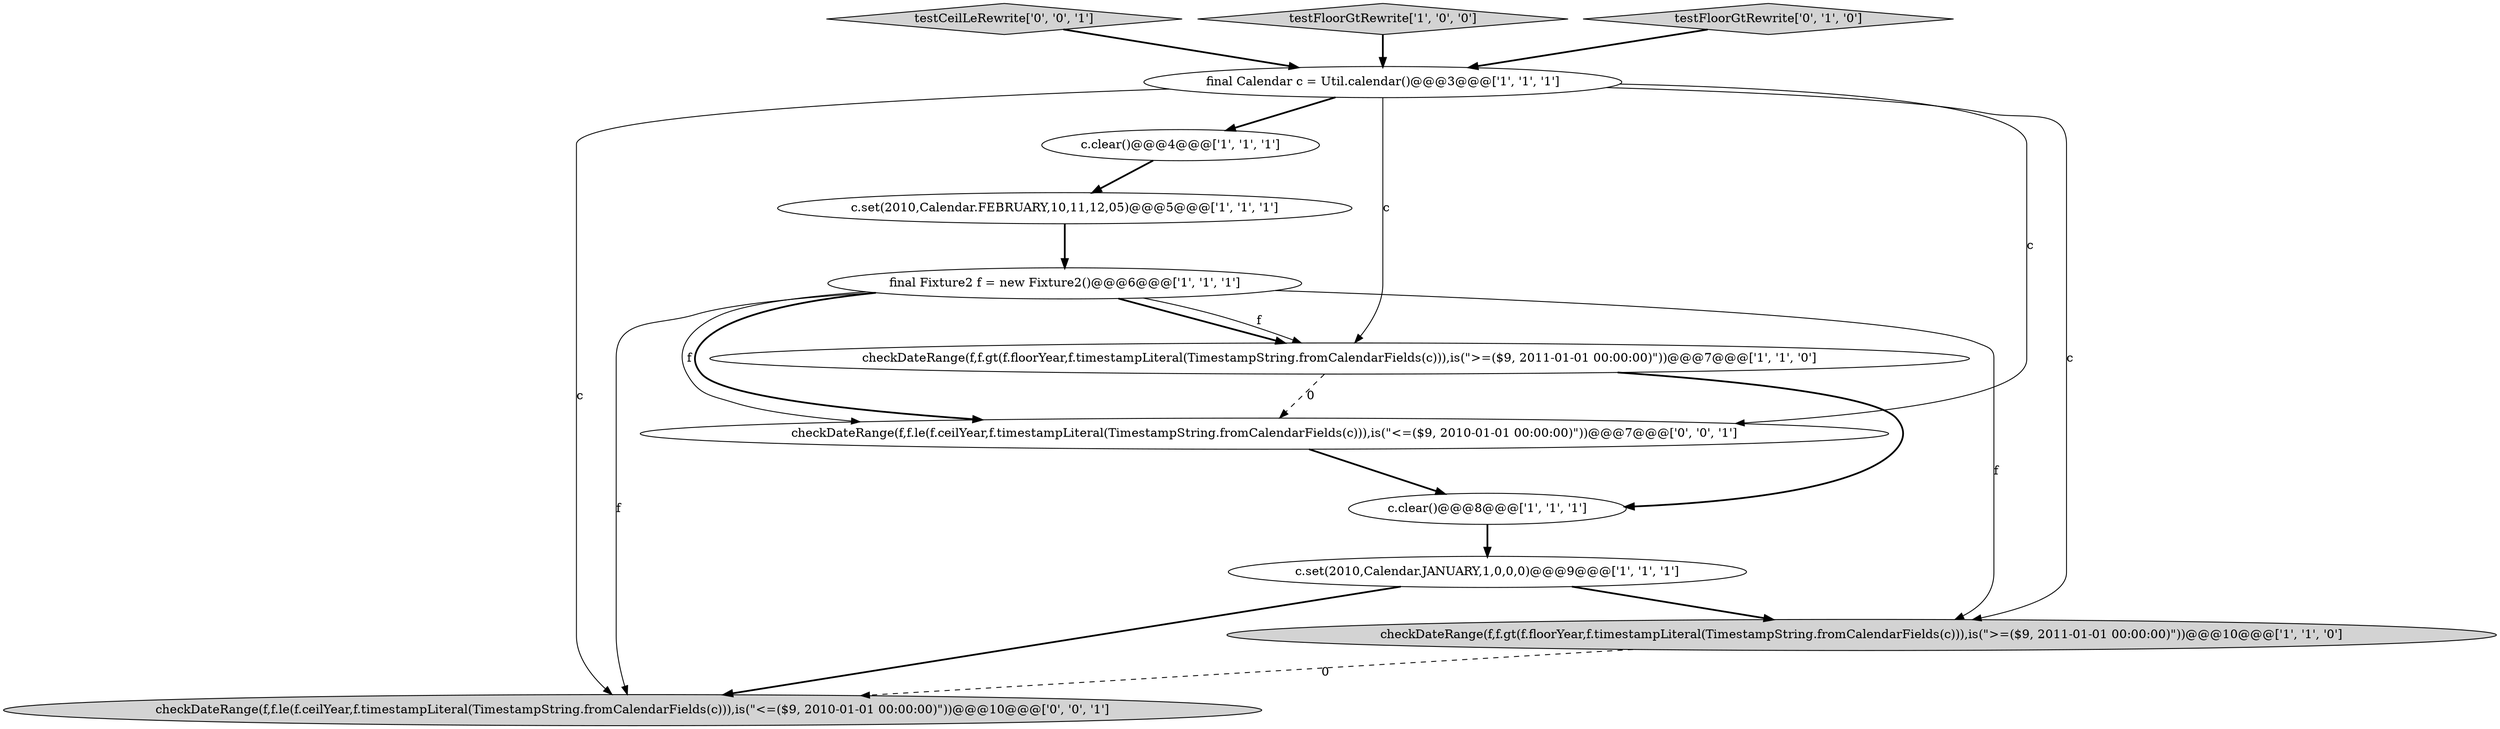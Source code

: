 digraph {
12 [style = filled, label = "testCeilLeRewrite['0', '0', '1']", fillcolor = lightgray, shape = diamond image = "AAA0AAABBB3BBB"];
4 [style = filled, label = "c.clear()@@@4@@@['1', '1', '1']", fillcolor = white, shape = ellipse image = "AAA0AAABBB1BBB"];
1 [style = filled, label = "final Calendar c = Util.calendar()@@@3@@@['1', '1', '1']", fillcolor = white, shape = ellipse image = "AAA0AAABBB1BBB"];
0 [style = filled, label = "final Fixture2 f = new Fixture2()@@@6@@@['1', '1', '1']", fillcolor = white, shape = ellipse image = "AAA0AAABBB1BBB"];
6 [style = filled, label = "c.clear()@@@8@@@['1', '1', '1']", fillcolor = white, shape = ellipse image = "AAA0AAABBB1BBB"];
5 [style = filled, label = "c.set(2010,Calendar.FEBRUARY,10,11,12,05)@@@5@@@['1', '1', '1']", fillcolor = white, shape = ellipse image = "AAA0AAABBB1BBB"];
11 [style = filled, label = "checkDateRange(f,f.le(f.ceilYear,f.timestampLiteral(TimestampString.fromCalendarFields(c))),is(\"<=($9, 2010-01-01 00:00:00)\"))@@@7@@@['0', '0', '1']", fillcolor = white, shape = ellipse image = "AAA0AAABBB3BBB"];
8 [style = filled, label = "checkDateRange(f,f.gt(f.floorYear,f.timestampLiteral(TimestampString.fromCalendarFields(c))),is(\">=($9, 2011-01-01 00:00:00)\"))@@@10@@@['1', '1', '0']", fillcolor = lightgray, shape = ellipse image = "AAA0AAABBB1BBB"];
7 [style = filled, label = "testFloorGtRewrite['1', '0', '0']", fillcolor = lightgray, shape = diamond image = "AAA0AAABBB1BBB"];
2 [style = filled, label = "checkDateRange(f,f.gt(f.floorYear,f.timestampLiteral(TimestampString.fromCalendarFields(c))),is(\">=($9, 2011-01-01 00:00:00)\"))@@@7@@@['1', '1', '0']", fillcolor = white, shape = ellipse image = "AAA0AAABBB1BBB"];
10 [style = filled, label = "checkDateRange(f,f.le(f.ceilYear,f.timestampLiteral(TimestampString.fromCalendarFields(c))),is(\"<=($9, 2010-01-01 00:00:00)\"))@@@10@@@['0', '0', '1']", fillcolor = lightgray, shape = ellipse image = "AAA0AAABBB3BBB"];
3 [style = filled, label = "c.set(2010,Calendar.JANUARY,1,0,0,0)@@@9@@@['1', '1', '1']", fillcolor = white, shape = ellipse image = "AAA0AAABBB1BBB"];
9 [style = filled, label = "testFloorGtRewrite['0', '1', '0']", fillcolor = lightgray, shape = diamond image = "AAA0AAABBB2BBB"];
6->3 [style = bold, label=""];
1->4 [style = bold, label=""];
7->1 [style = bold, label=""];
8->10 [style = dashed, label="0"];
2->6 [style = bold, label=""];
11->6 [style = bold, label=""];
0->2 [style = bold, label=""];
0->8 [style = solid, label="f"];
0->11 [style = bold, label=""];
12->1 [style = bold, label=""];
1->8 [style = solid, label="c"];
0->11 [style = solid, label="f"];
3->10 [style = bold, label=""];
5->0 [style = bold, label=""];
3->8 [style = bold, label=""];
0->10 [style = solid, label="f"];
0->2 [style = solid, label="f"];
1->10 [style = solid, label="c"];
2->11 [style = dashed, label="0"];
9->1 [style = bold, label=""];
4->5 [style = bold, label=""];
1->11 [style = solid, label="c"];
1->2 [style = solid, label="c"];
}
